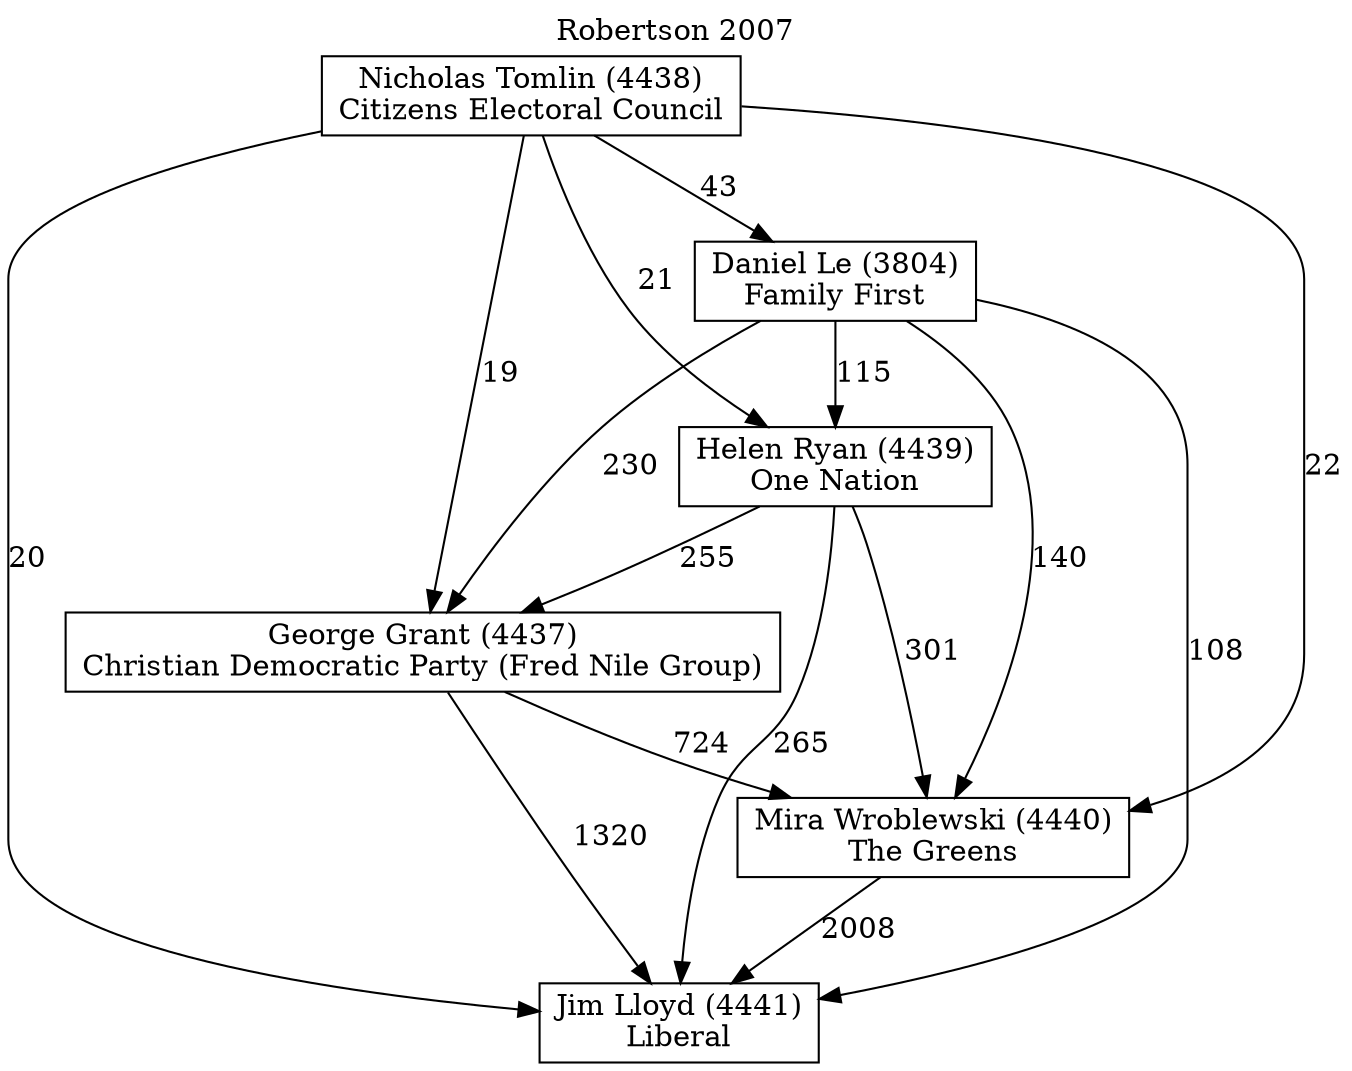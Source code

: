 // House preference flow
digraph "Jim Lloyd (4441)_Robertson_2007" {
	graph [label="Robertson 2007" labelloc=t mclimit=10]
	node [shape=box]
	"Jim Lloyd (4441)" [label="Jim Lloyd (4441)
Liberal"]
	"Mira Wroblewski (4440)" [label="Mira Wroblewski (4440)
The Greens"]
	"George Grant (4437)" [label="George Grant (4437)
Christian Democratic Party (Fred Nile Group)"]
	"Helen Ryan (4439)" [label="Helen Ryan (4439)
One Nation"]
	"Daniel Le (3804)" [label="Daniel Le (3804)
Family First"]
	"Nicholas Tomlin (4438)" [label="Nicholas Tomlin (4438)
Citizens Electoral Council"]
	"Mira Wroblewski (4440)" -> "Jim Lloyd (4441)" [label=2008]
	"George Grant (4437)" -> "Mira Wroblewski (4440)" [label=724]
	"Helen Ryan (4439)" -> "George Grant (4437)" [label=255]
	"Daniel Le (3804)" -> "Helen Ryan (4439)" [label=115]
	"Nicholas Tomlin (4438)" -> "Daniel Le (3804)" [label=43]
	"George Grant (4437)" -> "Jim Lloyd (4441)" [label=1320]
	"Helen Ryan (4439)" -> "Jim Lloyd (4441)" [label=265]
	"Daniel Le (3804)" -> "Jim Lloyd (4441)" [label=108]
	"Nicholas Tomlin (4438)" -> "Jim Lloyd (4441)" [label=20]
	"Nicholas Tomlin (4438)" -> "Helen Ryan (4439)" [label=21]
	"Daniel Le (3804)" -> "George Grant (4437)" [label=230]
	"Nicholas Tomlin (4438)" -> "George Grant (4437)" [label=19]
	"Helen Ryan (4439)" -> "Mira Wroblewski (4440)" [label=301]
	"Daniel Le (3804)" -> "Mira Wroblewski (4440)" [label=140]
	"Nicholas Tomlin (4438)" -> "Mira Wroblewski (4440)" [label=22]
}
